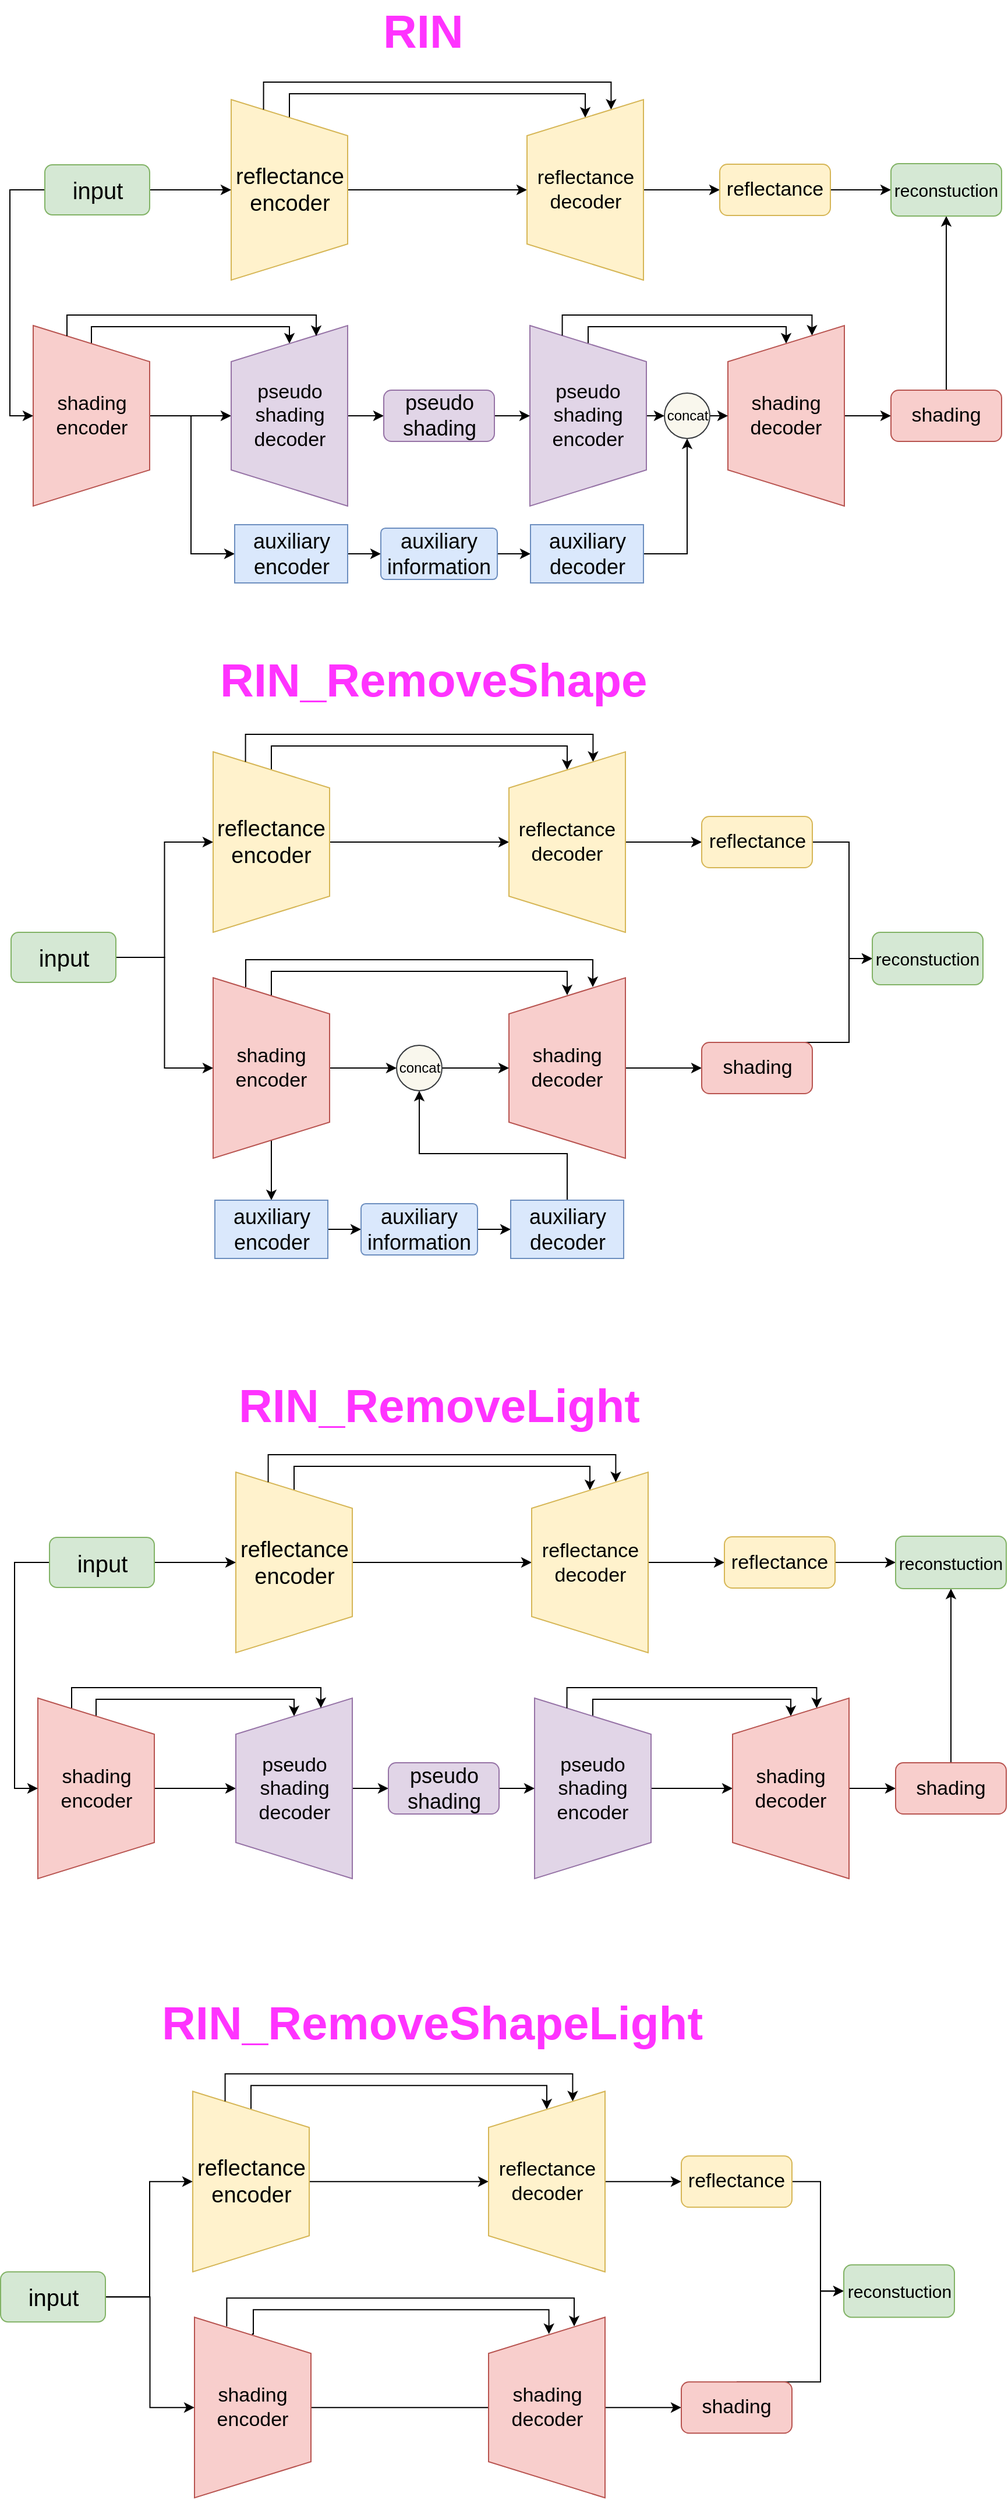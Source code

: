 <mxfile version="12.1.3" type="github" pages="1">
  <diagram id="Y-kMSOKjW8Po2TOWRjTv" name="Page-1">
    <mxGraphModel dx="1564" dy="874" grid="1" gridSize="10" guides="1" tooltips="1" connect="1" arrows="1" fold="1" page="1" pageScale="1" pageWidth="827" pageHeight="1169" math="0" shadow="0">
      <root>
        <mxCell id="0"/>
        <mxCell id="1" parent="0"/>
        <mxCell id="Raz9EJKGNdeqzdveHmFa-4" style="edgeStyle=orthogonalEdgeStyle;rounded=0;orthogonalLoop=1;jettySize=auto;html=1;exitX=0.5;exitY=0;exitDx=0;exitDy=0;entryX=0.5;entryY=0;entryDx=0;entryDy=0;" parent="1" source="Raz9EJKGNdeqzdveHmFa-2" target="Raz9EJKGNdeqzdveHmFa-3" edge="1">
          <mxGeometry relative="1" as="geometry"/>
        </mxCell>
        <mxCell id="N_RV5JD7PrWw9uy53bvZ-60" style="edgeStyle=orthogonalEdgeStyle;rounded=0;orthogonalLoop=1;jettySize=auto;html=1;exitX=0;exitY=0.5;exitDx=0;exitDy=0;entryX=1;entryY=0.5;entryDx=0;entryDy=0;strokeColor=#000000;fontColor=#FF3399;" parent="1" source="Raz9EJKGNdeqzdveHmFa-2" target="Raz9EJKGNdeqzdveHmFa-3" edge="1">
          <mxGeometry relative="1" as="geometry">
            <Array as="points">
              <mxPoint x="252" y="100.5"/>
              <mxPoint x="506" y="100.5"/>
            </Array>
          </mxGeometry>
        </mxCell>
        <mxCell id="Raz9EJKGNdeqzdveHmFa-2" value="&lt;font style=&quot;font-size: 19px&quot;&gt;reflectance&lt;br&gt;encoder&lt;/font&gt;" style="shape=trapezoid;perimeter=trapezoidPerimeter;whiteSpace=wrap;html=1;rotation=0;direction=south;fillColor=#fff2cc;strokeColor=#d6b656;" parent="1" vertex="1">
          <mxGeometry x="201.5" y="105.5" width="100" height="155" as="geometry"/>
        </mxCell>
        <mxCell id="Raz9EJKGNdeqzdveHmFa-19" style="edgeStyle=orthogonalEdgeStyle;rounded=0;orthogonalLoop=1;jettySize=auto;html=1;exitX=0.5;exitY=1;exitDx=0;exitDy=0;entryX=0;entryY=0.5;entryDx=0;entryDy=0;" parent="1" source="Raz9EJKGNdeqzdveHmFa-3" target="Raz9EJKGNdeqzdveHmFa-17" edge="1">
          <mxGeometry relative="1" as="geometry"/>
        </mxCell>
        <mxCell id="N_RV5JD7PrWw9uy53bvZ-64" style="edgeStyle=orthogonalEdgeStyle;rounded=0;orthogonalLoop=1;jettySize=auto;html=1;exitX=0;exitY=0.75;exitDx=0;exitDy=0;entryX=1;entryY=0.75;entryDx=0;entryDy=0;strokeColor=#000000;fontColor=#FF3399;" parent="1" source="Raz9EJKGNdeqzdveHmFa-2" target="Raz9EJKGNdeqzdveHmFa-3" edge="1">
          <mxGeometry relative="1" as="geometry">
            <Array as="points">
              <mxPoint x="230" y="90.5"/>
              <mxPoint x="528" y="90.5"/>
            </Array>
          </mxGeometry>
        </mxCell>
        <mxCell id="Raz9EJKGNdeqzdveHmFa-3" value="&lt;font style=&quot;font-size: 17px&quot;&gt;reflectance&lt;br&gt;decoder&lt;/font&gt;" style="shape=trapezoid;perimeter=trapezoidPerimeter;whiteSpace=wrap;html=1;rotation=0;direction=north;fillColor=#fff2cc;strokeColor=#d6b656;" parent="1" vertex="1">
          <mxGeometry x="455.5" y="105.5" width="100" height="155" as="geometry"/>
        </mxCell>
        <mxCell id="Raz9EJKGNdeqzdveHmFa-7" style="edgeStyle=orthogonalEdgeStyle;rounded=0;orthogonalLoop=1;jettySize=auto;html=1;exitX=0.5;exitY=0;exitDx=0;exitDy=0;entryX=0.5;entryY=0;entryDx=0;entryDy=0;horizontal=1;" parent="1" source="Raz9EJKGNdeqzdveHmFa-5" target="Raz9EJKGNdeqzdveHmFa-6" edge="1">
          <mxGeometry relative="1" as="geometry"/>
        </mxCell>
        <mxCell id="N_RV5JD7PrWw9uy53bvZ-7" style="edgeStyle=orthogonalEdgeStyle;rounded=0;orthogonalLoop=1;jettySize=auto;html=1;entryX=0;entryY=0.5;entryDx=0;entryDy=0;strokeColor=#000000;fontColor=#FF3399;verticalAlign=middle;" parent="1" target="N_RV5JD7PrWw9uy53bvZ-4" edge="1">
          <mxGeometry relative="1" as="geometry">
            <mxPoint x="167" y="377.5" as="sourcePoint"/>
            <Array as="points">
              <mxPoint x="167" y="495.5"/>
            </Array>
          </mxGeometry>
        </mxCell>
        <mxCell id="N_RV5JD7PrWw9uy53bvZ-58" style="edgeStyle=orthogonalEdgeStyle;rounded=0;orthogonalLoop=1;jettySize=auto;html=1;exitX=0;exitY=0.5;exitDx=0;exitDy=0;entryX=1;entryY=0.5;entryDx=0;entryDy=0;strokeColor=#000000;fontColor=#FF3399;" parent="1" source="Raz9EJKGNdeqzdveHmFa-5" target="Raz9EJKGNdeqzdveHmFa-6" edge="1">
          <mxGeometry relative="1" as="geometry">
            <Array as="points">
              <mxPoint x="82" y="300.5"/>
              <mxPoint x="252" y="300.5"/>
            </Array>
          </mxGeometry>
        </mxCell>
        <mxCell id="Raz9EJKGNdeqzdveHmFa-5" value="&lt;font style=&quot;font-size: 17px&quot;&gt;shading&lt;br&gt;encoder&lt;/font&gt;" style="shape=trapezoid;perimeter=trapezoidPerimeter;whiteSpace=wrap;html=1;rotation=0;direction=south;fillColor=#f8cecc;strokeColor=#b85450;" parent="1" vertex="1">
          <mxGeometry x="31.5" y="299.5" width="100" height="155" as="geometry"/>
        </mxCell>
        <mxCell id="Raz9EJKGNdeqzdveHmFa-21" style="edgeStyle=orthogonalEdgeStyle;rounded=0;orthogonalLoop=1;jettySize=auto;html=1;exitX=0.5;exitY=1;exitDx=0;exitDy=0;entryX=0;entryY=0.5;entryDx=0;entryDy=0;" parent="1" source="Raz9EJKGNdeqzdveHmFa-6" target="Raz9EJKGNdeqzdveHmFa-20" edge="1">
          <mxGeometry relative="1" as="geometry"/>
        </mxCell>
        <mxCell id="Raz9EJKGNdeqzdveHmFa-6" value="&lt;font style=&quot;font-size: 17px&quot;&gt;pseudo&lt;br&gt;shading&lt;br&gt;decoder&lt;/font&gt;" style="shape=trapezoid;perimeter=trapezoidPerimeter;whiteSpace=wrap;html=1;rotation=0;direction=north;fillColor=#e1d5e7;strokeColor=#9673a6;" parent="1" vertex="1">
          <mxGeometry x="201.5" y="299.5" width="100" height="155" as="geometry"/>
        </mxCell>
        <mxCell id="N_RV5JD7PrWw9uy53bvZ-22" style="edgeStyle=orthogonalEdgeStyle;rounded=0;orthogonalLoop=1;jettySize=auto;html=1;exitX=0.5;exitY=0;exitDx=0;exitDy=0;entryX=0;entryY=0.5;entryDx=0;entryDy=0;strokeColor=#000000;fontColor=#FF3399;" parent="1" source="Raz9EJKGNdeqzdveHmFa-8" target="N_RV5JD7PrWw9uy53bvZ-15" edge="1">
          <mxGeometry relative="1" as="geometry"/>
        </mxCell>
        <mxCell id="N_RV5JD7PrWw9uy53bvZ-57" style="edgeStyle=orthogonalEdgeStyle;rounded=0;orthogonalLoop=1;jettySize=auto;html=1;exitX=0;exitY=0.5;exitDx=0;exitDy=0;entryX=1;entryY=0.5;entryDx=0;entryDy=0;strokeColor=#000000;fontColor=#FF3399;" parent="1" source="Raz9EJKGNdeqzdveHmFa-8" target="Raz9EJKGNdeqzdveHmFa-10" edge="1">
          <mxGeometry relative="1" as="geometry">
            <Array as="points">
              <mxPoint x="508" y="300.5"/>
              <mxPoint x="678" y="300.5"/>
            </Array>
          </mxGeometry>
        </mxCell>
        <mxCell id="Raz9EJKGNdeqzdveHmFa-8" value="&lt;font style=&quot;font-size: 17px&quot;&gt;pseudo&lt;br&gt;shading&lt;br&gt;encoder&lt;/font&gt;" style="shape=trapezoid;perimeter=trapezoidPerimeter;whiteSpace=wrap;html=1;rotation=0;direction=south;fillColor=#e1d5e7;strokeColor=#9673a6;" parent="1" vertex="1">
          <mxGeometry x="458" y="299.5" width="100" height="155" as="geometry"/>
        </mxCell>
        <mxCell id="Raz9EJKGNdeqzdveHmFa-24" style="edgeStyle=orthogonalEdgeStyle;rounded=0;orthogonalLoop=1;jettySize=auto;html=1;exitX=0.5;exitY=1;exitDx=0;exitDy=0;entryX=0;entryY=0.5;entryDx=0;entryDy=0;" parent="1" source="Raz9EJKGNdeqzdveHmFa-10" target="Raz9EJKGNdeqzdveHmFa-23" edge="1">
          <mxGeometry relative="1" as="geometry"/>
        </mxCell>
        <mxCell id="N_RV5JD7PrWw9uy53bvZ-56" style="edgeStyle=orthogonalEdgeStyle;rounded=0;orthogonalLoop=1;jettySize=auto;html=1;exitX=0;exitY=0.75;exitDx=0;exitDy=0;entryX=1;entryY=0.75;entryDx=0;entryDy=0;strokeColor=#000000;fontColor=#FF3399;" parent="1" source="Raz9EJKGNdeqzdveHmFa-8" target="Raz9EJKGNdeqzdveHmFa-10" edge="1">
          <mxGeometry relative="1" as="geometry">
            <Array as="points">
              <mxPoint x="486" y="290.5"/>
              <mxPoint x="700" y="290.5"/>
            </Array>
          </mxGeometry>
        </mxCell>
        <mxCell id="Raz9EJKGNdeqzdveHmFa-10" value="&lt;font style=&quot;font-size: 17px&quot;&gt;shading&lt;br&gt;decoder&lt;/font&gt;" style="shape=trapezoid;perimeter=trapezoidPerimeter;whiteSpace=wrap;html=1;rotation=0;direction=north;fillColor=#f8cecc;strokeColor=#b85450;" parent="1" vertex="1">
          <mxGeometry x="628" y="299.5" width="100" height="155" as="geometry"/>
        </mxCell>
        <mxCell id="Raz9EJKGNdeqzdveHmFa-15" style="edgeStyle=orthogonalEdgeStyle;rounded=0;orthogonalLoop=1;jettySize=auto;html=1;exitX=0;exitY=0.5;exitDx=0;exitDy=0;entryX=0.5;entryY=1;entryDx=0;entryDy=0;" parent="1" source="Raz9EJKGNdeqzdveHmFa-12" target="Raz9EJKGNdeqzdveHmFa-5" edge="1">
          <mxGeometry relative="1" as="geometry"/>
        </mxCell>
        <mxCell id="Raz9EJKGNdeqzdveHmFa-16" style="edgeStyle=orthogonalEdgeStyle;rounded=0;orthogonalLoop=1;jettySize=auto;html=1;exitX=1;exitY=0.5;exitDx=0;exitDy=0;entryX=0.5;entryY=1;entryDx=0;entryDy=0;" parent="1" source="Raz9EJKGNdeqzdveHmFa-12" target="Raz9EJKGNdeqzdveHmFa-2" edge="1">
          <mxGeometry relative="1" as="geometry"/>
        </mxCell>
        <mxCell id="Raz9EJKGNdeqzdveHmFa-12" value="&lt;font style=&quot;font-size: 20px&quot;&gt;input&lt;/font&gt;" style="rounded=1;whiteSpace=wrap;html=1;fillColor=#d5e8d4;strokeColor=#82b366;" parent="1" vertex="1">
          <mxGeometry x="41.5" y="161.5" width="90" height="43" as="geometry"/>
        </mxCell>
        <mxCell id="N_RV5JD7PrWw9uy53bvZ-48" style="edgeStyle=orthogonalEdgeStyle;rounded=0;orthogonalLoop=1;jettySize=auto;html=1;exitX=1;exitY=0.5;exitDx=0;exitDy=0;strokeColor=#000000;fontColor=#FF3399;entryX=0;entryY=0.5;entryDx=0;entryDy=0;" parent="1" source="Raz9EJKGNdeqzdveHmFa-17" target="N_RV5JD7PrWw9uy53bvZ-43" edge="1">
          <mxGeometry relative="1" as="geometry">
            <mxPoint x="708" y="183.024" as="targetPoint"/>
          </mxGeometry>
        </mxCell>
        <mxCell id="Raz9EJKGNdeqzdveHmFa-17" value="&lt;font style=&quot;font-size: 17px&quot;&gt;reflectance&lt;/font&gt;" style="rounded=1;whiteSpace=wrap;html=1;fillColor=#fff2cc;strokeColor=#d6b656;" parent="1" vertex="1">
          <mxGeometry x="621" y="161" width="95" height="44" as="geometry"/>
        </mxCell>
        <mxCell id="N_RV5JD7PrWw9uy53bvZ-51" style="edgeStyle=orthogonalEdgeStyle;rounded=0;orthogonalLoop=1;jettySize=auto;html=1;exitX=1;exitY=0.5;exitDx=0;exitDy=0;entryX=0.5;entryY=1;entryDx=0;entryDy=0;strokeColor=#000000;fontColor=#FF3399;" parent="1" source="Raz9EJKGNdeqzdveHmFa-20" target="Raz9EJKGNdeqzdveHmFa-8" edge="1">
          <mxGeometry relative="1" as="geometry"/>
        </mxCell>
        <mxCell id="Raz9EJKGNdeqzdveHmFa-20" value="&lt;font style=&quot;font-size: 18px&quot;&gt;pseudo&lt;br&gt;shading&lt;/font&gt;" style="rounded=1;whiteSpace=wrap;html=1;fillColor=#e1d5e7;strokeColor=#9673a6;" parent="1" vertex="1">
          <mxGeometry x="332.5" y="355" width="95" height="44" as="geometry"/>
        </mxCell>
        <mxCell id="N_RV5JD7PrWw9uy53bvZ-45" style="edgeStyle=orthogonalEdgeStyle;rounded=0;orthogonalLoop=1;jettySize=auto;html=1;exitX=0.5;exitY=0;exitDx=0;exitDy=0;entryX=0.5;entryY=1;entryDx=0;entryDy=0;strokeColor=#000000;fontColor=#FF3399;" parent="1" source="Raz9EJKGNdeqzdveHmFa-23" target="N_RV5JD7PrWw9uy53bvZ-43" edge="1">
          <mxGeometry relative="1" as="geometry"/>
        </mxCell>
        <mxCell id="Raz9EJKGNdeqzdveHmFa-23" value="&lt;font style=&quot;font-size: 17px&quot;&gt;shading&lt;/font&gt;" style="rounded=1;whiteSpace=wrap;html=1;fillColor=#f8cecc;strokeColor=#b85450;" parent="1" vertex="1">
          <mxGeometry x="768" y="355" width="95" height="44" as="geometry"/>
        </mxCell>
        <mxCell id="N_RV5JD7PrWw9uy53bvZ-11" style="edgeStyle=orthogonalEdgeStyle;rounded=0;orthogonalLoop=1;jettySize=auto;html=1;exitX=1;exitY=0.5;exitDx=0;exitDy=0;entryX=0;entryY=0.5;entryDx=0;entryDy=0;strokeColor=#000000;fontColor=#FF3399;" parent="1" source="N_RV5JD7PrWw9uy53bvZ-4" target="N_RV5JD7PrWw9uy53bvZ-10" edge="1">
          <mxGeometry relative="1" as="geometry"/>
        </mxCell>
        <mxCell id="N_RV5JD7PrWw9uy53bvZ-4" value="&lt;font style=&quot;font-size: 18px&quot;&gt;auxiliary&lt;br&gt;encoder&lt;/font&gt;" style="rounded=0;whiteSpace=wrap;html=1;fillColor=#dae8fc;strokeColor=#6c8ebf;" parent="1" vertex="1">
          <mxGeometry x="204.5" y="470.5" width="97" height="50" as="geometry"/>
        </mxCell>
        <mxCell id="N_RV5JD7PrWw9uy53bvZ-13" style="edgeStyle=orthogonalEdgeStyle;rounded=0;orthogonalLoop=1;jettySize=auto;html=1;exitX=1;exitY=0.5;exitDx=0;exitDy=0;entryX=0;entryY=0.5;entryDx=0;entryDy=0;strokeColor=#000000;fontColor=#FF3399;" parent="1" source="N_RV5JD7PrWw9uy53bvZ-10" target="N_RV5JD7PrWw9uy53bvZ-12" edge="1">
          <mxGeometry relative="1" as="geometry"/>
        </mxCell>
        <mxCell id="N_RV5JD7PrWw9uy53bvZ-10" value="&lt;span style=&quot;font-size: 18px&quot;&gt;auxiliary&lt;br&gt;information&lt;br&gt;&lt;/span&gt;" style="rounded=1;whiteSpace=wrap;html=1;fillColor=#dae8fc;strokeColor=#6c8ebf;arcSize=9;" parent="1" vertex="1">
          <mxGeometry x="330" y="473.5" width="100" height="44" as="geometry"/>
        </mxCell>
        <mxCell id="N_RV5JD7PrWw9uy53bvZ-20" style="edgeStyle=orthogonalEdgeStyle;rounded=0;orthogonalLoop=1;jettySize=auto;html=1;exitX=1;exitY=0.5;exitDx=0;exitDy=0;entryX=0.5;entryY=1;entryDx=0;entryDy=0;strokeColor=#000000;fontColor=#FF3399;" parent="1" source="N_RV5JD7PrWw9uy53bvZ-12" target="N_RV5JD7PrWw9uy53bvZ-15" edge="1">
          <mxGeometry relative="1" as="geometry"/>
        </mxCell>
        <mxCell id="N_RV5JD7PrWw9uy53bvZ-12" value="&lt;font style=&quot;font-size: 18px&quot;&gt;auxiliary&lt;br&gt;decoder&lt;/font&gt;" style="rounded=0;whiteSpace=wrap;html=1;fillColor=#dae8fc;strokeColor=#6c8ebf;" parent="1" vertex="1">
          <mxGeometry x="458.5" y="470.5" width="97" height="50" as="geometry"/>
        </mxCell>
        <mxCell id="N_RV5JD7PrWw9uy53bvZ-23" style="edgeStyle=orthogonalEdgeStyle;rounded=0;orthogonalLoop=1;jettySize=auto;html=1;exitX=1;exitY=0.5;exitDx=0;exitDy=0;entryX=0.5;entryY=0;entryDx=0;entryDy=0;strokeColor=#000000;fontColor=#FF3399;" parent="1" source="N_RV5JD7PrWw9uy53bvZ-15" target="Raz9EJKGNdeqzdveHmFa-10" edge="1">
          <mxGeometry relative="1" as="geometry"/>
        </mxCell>
        <mxCell id="N_RV5JD7PrWw9uy53bvZ-15" value="&lt;font color=&quot;#000000&quot; style=&quot;font-size: 12px&quot;&gt;concat&lt;/font&gt;" style="ellipse;whiteSpace=wrap;html=1;aspect=fixed;fillColor=#f9f7ed;strokeColor=#36393d;" parent="1" vertex="1">
          <mxGeometry x="573.5" y="357.5" width="39" height="39" as="geometry"/>
        </mxCell>
        <mxCell id="N_RV5JD7PrWw9uy53bvZ-43" value="&lt;span style=&quot;font-size: 15px&quot;&gt;reconstuction&lt;/span&gt;" style="rounded=1;whiteSpace=wrap;html=1;fillColor=#d5e8d4;strokeColor=#82b366;" parent="1" vertex="1">
          <mxGeometry x="768" y="160.5" width="95" height="45" as="geometry"/>
        </mxCell>
        <mxCell id="N_RV5JD7PrWw9uy53bvZ-62" style="edgeStyle=orthogonalEdgeStyle;rounded=0;orthogonalLoop=1;jettySize=auto;html=1;exitX=0;exitY=0.75;exitDx=0;exitDy=0;entryX=1;entryY=0.75;entryDx=0;entryDy=0;strokeColor=#000000;fontColor=#FF3399;" parent="1" edge="1">
          <mxGeometry relative="1" as="geometry">
            <mxPoint x="60.5" y="308.5" as="sourcePoint"/>
            <mxPoint x="274.5" y="308.5" as="targetPoint"/>
            <Array as="points">
              <mxPoint x="60.5" y="290.5"/>
              <mxPoint x="274.5" y="290.5"/>
            </Array>
          </mxGeometry>
        </mxCell>
        <mxCell id="PwQ5iRUulvVSv9gIs1EZ-1" style="edgeStyle=orthogonalEdgeStyle;rounded=0;orthogonalLoop=1;jettySize=auto;html=1;exitX=0.5;exitY=0;exitDx=0;exitDy=0;entryX=0.5;entryY=0;entryDx=0;entryDy=0;" edge="1" parent="1" source="PwQ5iRUulvVSv9gIs1EZ-3" target="PwQ5iRUulvVSv9gIs1EZ-6">
          <mxGeometry relative="1" as="geometry"/>
        </mxCell>
        <mxCell id="PwQ5iRUulvVSv9gIs1EZ-2" style="edgeStyle=orthogonalEdgeStyle;rounded=0;orthogonalLoop=1;jettySize=auto;html=1;exitX=0;exitY=0.5;exitDx=0;exitDy=0;entryX=1;entryY=0.5;entryDx=0;entryDy=0;strokeColor=#000000;fontColor=#FF3399;" edge="1" parent="1" source="PwQ5iRUulvVSv9gIs1EZ-3" target="PwQ5iRUulvVSv9gIs1EZ-6">
          <mxGeometry relative="1" as="geometry">
            <Array as="points">
              <mxPoint x="236.5" y="660.5"/>
              <mxPoint x="490.5" y="660.5"/>
            </Array>
          </mxGeometry>
        </mxCell>
        <mxCell id="PwQ5iRUulvVSv9gIs1EZ-3" value="&lt;font style=&quot;font-size: 19px&quot;&gt;reflectance&lt;br&gt;encoder&lt;/font&gt;" style="shape=trapezoid;perimeter=trapezoidPerimeter;whiteSpace=wrap;html=1;rotation=0;direction=south;fillColor=#fff2cc;strokeColor=#d6b656;" vertex="1" parent="1">
          <mxGeometry x="186" y="665.5" width="100" height="155" as="geometry"/>
        </mxCell>
        <mxCell id="PwQ5iRUulvVSv9gIs1EZ-4" style="edgeStyle=orthogonalEdgeStyle;rounded=0;orthogonalLoop=1;jettySize=auto;html=1;exitX=0.5;exitY=1;exitDx=0;exitDy=0;entryX=0;entryY=0.5;entryDx=0;entryDy=0;" edge="1" parent="1" source="PwQ5iRUulvVSv9gIs1EZ-6" target="PwQ5iRUulvVSv9gIs1EZ-23">
          <mxGeometry relative="1" as="geometry"/>
        </mxCell>
        <mxCell id="PwQ5iRUulvVSv9gIs1EZ-5" style="edgeStyle=orthogonalEdgeStyle;rounded=0;orthogonalLoop=1;jettySize=auto;html=1;exitX=0;exitY=0.75;exitDx=0;exitDy=0;entryX=1;entryY=0.75;entryDx=0;entryDy=0;strokeColor=#000000;fontColor=#FF3399;" edge="1" parent="1" source="PwQ5iRUulvVSv9gIs1EZ-3" target="PwQ5iRUulvVSv9gIs1EZ-6">
          <mxGeometry relative="1" as="geometry">
            <Array as="points">
              <mxPoint x="214.5" y="650.5"/>
              <mxPoint x="512.5" y="650.5"/>
            </Array>
          </mxGeometry>
        </mxCell>
        <mxCell id="PwQ5iRUulvVSv9gIs1EZ-6" value="&lt;font style=&quot;font-size: 17px&quot;&gt;reflectance&lt;br&gt;decoder&lt;/font&gt;" style="shape=trapezoid;perimeter=trapezoidPerimeter;whiteSpace=wrap;html=1;rotation=0;direction=north;fillColor=#fff2cc;strokeColor=#d6b656;" vertex="1" parent="1">
          <mxGeometry x="440" y="665.5" width="100" height="155" as="geometry"/>
        </mxCell>
        <mxCell id="PwQ5iRUulvVSv9gIs1EZ-40" style="edgeStyle=orthogonalEdgeStyle;rounded=0;orthogonalLoop=1;jettySize=auto;html=1;exitX=0.5;exitY=0;exitDx=0;exitDy=0;entryX=0;entryY=0.5;entryDx=0;entryDy=0;" edge="1" parent="1" source="PwQ5iRUulvVSv9gIs1EZ-10" target="PwQ5iRUulvVSv9gIs1EZ-35">
          <mxGeometry relative="1" as="geometry"/>
        </mxCell>
        <mxCell id="PwQ5iRUulvVSv9gIs1EZ-44" style="edgeStyle=orthogonalEdgeStyle;rounded=0;orthogonalLoop=1;jettySize=auto;html=1;exitX=1;exitY=0.5;exitDx=0;exitDy=0;entryX=0.5;entryY=0;entryDx=0;entryDy=0;" edge="1" parent="1" source="PwQ5iRUulvVSv9gIs1EZ-10" target="PwQ5iRUulvVSv9gIs1EZ-29">
          <mxGeometry relative="1" as="geometry"/>
        </mxCell>
        <mxCell id="PwQ5iRUulvVSv9gIs1EZ-10" value="&lt;font style=&quot;font-size: 17px&quot;&gt;shading&lt;br&gt;encoder&lt;/font&gt;" style="shape=trapezoid;perimeter=trapezoidPerimeter;whiteSpace=wrap;html=1;rotation=0;direction=south;fillColor=#f8cecc;strokeColor=#b85450;" vertex="1" parent="1">
          <mxGeometry x="186" y="859.5" width="100" height="155" as="geometry"/>
        </mxCell>
        <mxCell id="PwQ5iRUulvVSv9gIs1EZ-16" style="edgeStyle=orthogonalEdgeStyle;rounded=0;orthogonalLoop=1;jettySize=auto;html=1;exitX=0.5;exitY=1;exitDx=0;exitDy=0;entryX=0;entryY=0.5;entryDx=0;entryDy=0;" edge="1" parent="1" source="PwQ5iRUulvVSv9gIs1EZ-18" target="PwQ5iRUulvVSv9gIs1EZ-27">
          <mxGeometry relative="1" as="geometry"/>
        </mxCell>
        <mxCell id="PwQ5iRUulvVSv9gIs1EZ-18" value="&lt;font style=&quot;font-size: 17px&quot;&gt;shading&lt;br&gt;decoder&lt;/font&gt;" style="shape=trapezoid;perimeter=trapezoidPerimeter;whiteSpace=wrap;html=1;rotation=0;direction=north;fillColor=#f8cecc;strokeColor=#b85450;" vertex="1" parent="1">
          <mxGeometry x="440" y="859.5" width="100" height="155" as="geometry"/>
        </mxCell>
        <mxCell id="PwQ5iRUulvVSv9gIs1EZ-20" style="edgeStyle=orthogonalEdgeStyle;rounded=0;orthogonalLoop=1;jettySize=auto;html=1;exitX=1;exitY=0.5;exitDx=0;exitDy=0;entryX=0.5;entryY=1;entryDx=0;entryDy=0;" edge="1" parent="1" source="PwQ5iRUulvVSv9gIs1EZ-21" target="PwQ5iRUulvVSv9gIs1EZ-3">
          <mxGeometry relative="1" as="geometry"/>
        </mxCell>
        <mxCell id="PwQ5iRUulvVSv9gIs1EZ-39" style="edgeStyle=orthogonalEdgeStyle;rounded=0;orthogonalLoop=1;jettySize=auto;html=1;exitX=1;exitY=0.5;exitDx=0;exitDy=0;entryX=0.5;entryY=1;entryDx=0;entryDy=0;" edge="1" parent="1" source="PwQ5iRUulvVSv9gIs1EZ-21" target="PwQ5iRUulvVSv9gIs1EZ-10">
          <mxGeometry relative="1" as="geometry"/>
        </mxCell>
        <mxCell id="PwQ5iRUulvVSv9gIs1EZ-21" value="&lt;font style=&quot;font-size: 20px&quot;&gt;input&lt;/font&gt;" style="rounded=1;whiteSpace=wrap;html=1;fillColor=#d5e8d4;strokeColor=#82b366;" vertex="1" parent="1">
          <mxGeometry x="12.5" y="820.5" width="90" height="43" as="geometry"/>
        </mxCell>
        <mxCell id="PwQ5iRUulvVSv9gIs1EZ-22" style="edgeStyle=orthogonalEdgeStyle;rounded=0;orthogonalLoop=1;jettySize=auto;html=1;exitX=1;exitY=0.5;exitDx=0;exitDy=0;strokeColor=#000000;fontColor=#FF3399;entryX=0;entryY=0.5;entryDx=0;entryDy=0;" edge="1" parent="1" source="PwQ5iRUulvVSv9gIs1EZ-23" target="PwQ5iRUulvVSv9gIs1EZ-36">
          <mxGeometry relative="1" as="geometry">
            <mxPoint x="692.5" y="743.024" as="targetPoint"/>
            <Array as="points">
              <mxPoint x="732" y="743"/>
              <mxPoint x="732" y="843"/>
            </Array>
          </mxGeometry>
        </mxCell>
        <mxCell id="PwQ5iRUulvVSv9gIs1EZ-23" value="&lt;font style=&quot;font-size: 17px&quot;&gt;reflectance&lt;/font&gt;" style="rounded=1;whiteSpace=wrap;html=1;fillColor=#fff2cc;strokeColor=#d6b656;" vertex="1" parent="1">
          <mxGeometry x="605.5" y="721" width="95" height="44" as="geometry"/>
        </mxCell>
        <mxCell id="PwQ5iRUulvVSv9gIs1EZ-127" style="edgeStyle=orthogonalEdgeStyle;rounded=0;orthogonalLoop=1;jettySize=auto;html=1;exitX=0.5;exitY=0;exitDx=0;exitDy=0;entryX=0;entryY=0.5;entryDx=0;entryDy=0;" edge="1" parent="1" source="PwQ5iRUulvVSv9gIs1EZ-27" target="PwQ5iRUulvVSv9gIs1EZ-36">
          <mxGeometry relative="1" as="geometry">
            <Array as="points">
              <mxPoint x="732" y="915"/>
              <mxPoint x="732" y="843"/>
            </Array>
          </mxGeometry>
        </mxCell>
        <mxCell id="PwQ5iRUulvVSv9gIs1EZ-27" value="&lt;font style=&quot;font-size: 17px&quot;&gt;shading&lt;/font&gt;" style="rounded=1;whiteSpace=wrap;html=1;fillColor=#f8cecc;strokeColor=#b85450;" vertex="1" parent="1">
          <mxGeometry x="605.5" y="915" width="95" height="44" as="geometry"/>
        </mxCell>
        <mxCell id="PwQ5iRUulvVSv9gIs1EZ-28" style="edgeStyle=orthogonalEdgeStyle;rounded=0;orthogonalLoop=1;jettySize=auto;html=1;exitX=1;exitY=0.5;exitDx=0;exitDy=0;entryX=0;entryY=0.5;entryDx=0;entryDy=0;strokeColor=#000000;fontColor=#FF3399;" edge="1" parent="1" source="PwQ5iRUulvVSv9gIs1EZ-29" target="PwQ5iRUulvVSv9gIs1EZ-31">
          <mxGeometry relative="1" as="geometry"/>
        </mxCell>
        <mxCell id="PwQ5iRUulvVSv9gIs1EZ-29" value="&lt;font style=&quot;font-size: 18px&quot;&gt;auxiliary&lt;br&gt;encoder&lt;/font&gt;" style="rounded=0;whiteSpace=wrap;html=1;fillColor=#dae8fc;strokeColor=#6c8ebf;" vertex="1" parent="1">
          <mxGeometry x="187.5" y="1050.5" width="97" height="50" as="geometry"/>
        </mxCell>
        <mxCell id="PwQ5iRUulvVSv9gIs1EZ-30" style="edgeStyle=orthogonalEdgeStyle;rounded=0;orthogonalLoop=1;jettySize=auto;html=1;exitX=1;exitY=0.5;exitDx=0;exitDy=0;entryX=0;entryY=0.5;entryDx=0;entryDy=0;strokeColor=#000000;fontColor=#FF3399;" edge="1" parent="1" source="PwQ5iRUulvVSv9gIs1EZ-31" target="PwQ5iRUulvVSv9gIs1EZ-33">
          <mxGeometry relative="1" as="geometry"/>
        </mxCell>
        <mxCell id="PwQ5iRUulvVSv9gIs1EZ-31" value="&lt;span style=&quot;font-size: 18px&quot;&gt;auxiliary&lt;br&gt;information&lt;br&gt;&lt;/span&gt;" style="rounded=1;whiteSpace=wrap;html=1;fillColor=#dae8fc;strokeColor=#6c8ebf;arcSize=9;" vertex="1" parent="1">
          <mxGeometry x="313" y="1053.5" width="100" height="44" as="geometry"/>
        </mxCell>
        <mxCell id="PwQ5iRUulvVSv9gIs1EZ-43" style="edgeStyle=orthogonalEdgeStyle;rounded=0;orthogonalLoop=1;jettySize=auto;html=1;exitX=0.5;exitY=0;exitDx=0;exitDy=0;entryX=0.5;entryY=1;entryDx=0;entryDy=0;" edge="1" parent="1" source="PwQ5iRUulvVSv9gIs1EZ-33" target="PwQ5iRUulvVSv9gIs1EZ-35">
          <mxGeometry relative="1" as="geometry">
            <Array as="points">
              <mxPoint x="490.5" y="1010.5"/>
              <mxPoint x="363.5" y="1010.5"/>
            </Array>
          </mxGeometry>
        </mxCell>
        <mxCell id="PwQ5iRUulvVSv9gIs1EZ-33" value="&lt;font style=&quot;font-size: 18px&quot;&gt;auxiliary&lt;br&gt;decoder&lt;/font&gt;" style="rounded=0;whiteSpace=wrap;html=1;fillColor=#dae8fc;strokeColor=#6c8ebf;" vertex="1" parent="1">
          <mxGeometry x="441.5" y="1050.5" width="97" height="50" as="geometry"/>
        </mxCell>
        <mxCell id="PwQ5iRUulvVSv9gIs1EZ-41" style="edgeStyle=orthogonalEdgeStyle;rounded=0;orthogonalLoop=1;jettySize=auto;html=1;exitX=1;exitY=0.5;exitDx=0;exitDy=0;entryX=0.5;entryY=0;entryDx=0;entryDy=0;" edge="1" parent="1" source="PwQ5iRUulvVSv9gIs1EZ-35" target="PwQ5iRUulvVSv9gIs1EZ-18">
          <mxGeometry relative="1" as="geometry"/>
        </mxCell>
        <mxCell id="PwQ5iRUulvVSv9gIs1EZ-35" value="&lt;font color=&quot;#000000&quot; style=&quot;font-size: 12px&quot;&gt;concat&lt;/font&gt;" style="ellipse;whiteSpace=wrap;html=1;aspect=fixed;fillColor=#f9f7ed;strokeColor=#36393d;" vertex="1" parent="1">
          <mxGeometry x="343.5" y="917.5" width="39" height="39" as="geometry"/>
        </mxCell>
        <mxCell id="PwQ5iRUulvVSv9gIs1EZ-36" value="&lt;span style=&quot;font-size: 15px&quot;&gt;reconstuction&lt;/span&gt;" style="rounded=1;whiteSpace=wrap;html=1;fillColor=#d5e8d4;strokeColor=#82b366;" vertex="1" parent="1">
          <mxGeometry x="752" y="820.5" width="95" height="45" as="geometry"/>
        </mxCell>
        <mxCell id="PwQ5iRUulvVSv9gIs1EZ-45" style="edgeStyle=orthogonalEdgeStyle;rounded=0;orthogonalLoop=1;jettySize=auto;html=1;exitX=0.5;exitY=0;exitDx=0;exitDy=0;entryX=0.5;entryY=0;entryDx=0;entryDy=0;" edge="1" parent="1" source="PwQ5iRUulvVSv9gIs1EZ-47" target="PwQ5iRUulvVSv9gIs1EZ-50">
          <mxGeometry relative="1" as="geometry"/>
        </mxCell>
        <mxCell id="PwQ5iRUulvVSv9gIs1EZ-46" style="edgeStyle=orthogonalEdgeStyle;rounded=0;orthogonalLoop=1;jettySize=auto;html=1;exitX=0;exitY=0.5;exitDx=0;exitDy=0;entryX=1;entryY=0.5;entryDx=0;entryDy=0;strokeColor=#000000;fontColor=#FF3399;" edge="1" parent="1" source="PwQ5iRUulvVSv9gIs1EZ-47" target="PwQ5iRUulvVSv9gIs1EZ-50">
          <mxGeometry relative="1" as="geometry">
            <Array as="points">
              <mxPoint x="256" y="1279"/>
              <mxPoint x="510" y="1279"/>
            </Array>
          </mxGeometry>
        </mxCell>
        <mxCell id="PwQ5iRUulvVSv9gIs1EZ-47" value="&lt;font style=&quot;font-size: 19px&quot;&gt;reflectance&lt;br&gt;encoder&lt;/font&gt;" style="shape=trapezoid;perimeter=trapezoidPerimeter;whiteSpace=wrap;html=1;rotation=0;direction=south;fillColor=#fff2cc;strokeColor=#d6b656;" vertex="1" parent="1">
          <mxGeometry x="205.5" y="1284" width="100" height="155" as="geometry"/>
        </mxCell>
        <mxCell id="PwQ5iRUulvVSv9gIs1EZ-48" style="edgeStyle=orthogonalEdgeStyle;rounded=0;orthogonalLoop=1;jettySize=auto;html=1;exitX=0.5;exitY=1;exitDx=0;exitDy=0;entryX=0;entryY=0.5;entryDx=0;entryDy=0;" edge="1" parent="1" source="PwQ5iRUulvVSv9gIs1EZ-50" target="PwQ5iRUulvVSv9gIs1EZ-67">
          <mxGeometry relative="1" as="geometry"/>
        </mxCell>
        <mxCell id="PwQ5iRUulvVSv9gIs1EZ-49" style="edgeStyle=orthogonalEdgeStyle;rounded=0;orthogonalLoop=1;jettySize=auto;html=1;exitX=0;exitY=0.75;exitDx=0;exitDy=0;entryX=1;entryY=0.75;entryDx=0;entryDy=0;strokeColor=#000000;fontColor=#FF3399;" edge="1" parent="1" source="PwQ5iRUulvVSv9gIs1EZ-47" target="PwQ5iRUulvVSv9gIs1EZ-50">
          <mxGeometry relative="1" as="geometry">
            <Array as="points">
              <mxPoint x="234" y="1269"/>
              <mxPoint x="532" y="1269"/>
            </Array>
          </mxGeometry>
        </mxCell>
        <mxCell id="PwQ5iRUulvVSv9gIs1EZ-50" value="&lt;font style=&quot;font-size: 17px&quot;&gt;reflectance&lt;br&gt;decoder&lt;/font&gt;" style="shape=trapezoid;perimeter=trapezoidPerimeter;whiteSpace=wrap;html=1;rotation=0;direction=north;fillColor=#fff2cc;strokeColor=#d6b656;" vertex="1" parent="1">
          <mxGeometry x="459.5" y="1284" width="100" height="155" as="geometry"/>
        </mxCell>
        <mxCell id="PwQ5iRUulvVSv9gIs1EZ-51" style="edgeStyle=orthogonalEdgeStyle;rounded=0;orthogonalLoop=1;jettySize=auto;html=1;exitX=0.5;exitY=0;exitDx=0;exitDy=0;entryX=0.5;entryY=0;entryDx=0;entryDy=0;horizontal=1;" edge="1" parent="1" source="PwQ5iRUulvVSv9gIs1EZ-54" target="PwQ5iRUulvVSv9gIs1EZ-56">
          <mxGeometry relative="1" as="geometry"/>
        </mxCell>
        <mxCell id="PwQ5iRUulvVSv9gIs1EZ-53" style="edgeStyle=orthogonalEdgeStyle;rounded=0;orthogonalLoop=1;jettySize=auto;html=1;exitX=0;exitY=0.5;exitDx=0;exitDy=0;entryX=1;entryY=0.5;entryDx=0;entryDy=0;strokeColor=#000000;fontColor=#FF3399;" edge="1" parent="1" source="PwQ5iRUulvVSv9gIs1EZ-54" target="PwQ5iRUulvVSv9gIs1EZ-56">
          <mxGeometry relative="1" as="geometry">
            <Array as="points">
              <mxPoint x="86" y="1479"/>
              <mxPoint x="256" y="1479"/>
            </Array>
          </mxGeometry>
        </mxCell>
        <mxCell id="PwQ5iRUulvVSv9gIs1EZ-54" value="&lt;font style=&quot;font-size: 17px&quot;&gt;shading&lt;br&gt;encoder&lt;/font&gt;" style="shape=trapezoid;perimeter=trapezoidPerimeter;whiteSpace=wrap;html=1;rotation=0;direction=south;fillColor=#f8cecc;strokeColor=#b85450;" vertex="1" parent="1">
          <mxGeometry x="35.5" y="1478" width="100" height="155" as="geometry"/>
        </mxCell>
        <mxCell id="PwQ5iRUulvVSv9gIs1EZ-55" style="edgeStyle=orthogonalEdgeStyle;rounded=0;orthogonalLoop=1;jettySize=auto;html=1;exitX=0.5;exitY=1;exitDx=0;exitDy=0;entryX=0;entryY=0.5;entryDx=0;entryDy=0;" edge="1" parent="1" source="PwQ5iRUulvVSv9gIs1EZ-56" target="PwQ5iRUulvVSv9gIs1EZ-69">
          <mxGeometry relative="1" as="geometry"/>
        </mxCell>
        <mxCell id="PwQ5iRUulvVSv9gIs1EZ-56" value="&lt;font style=&quot;font-size: 17px&quot;&gt;pseudo&lt;br&gt;shading&lt;br&gt;decoder&lt;/font&gt;" style="shape=trapezoid;perimeter=trapezoidPerimeter;whiteSpace=wrap;html=1;rotation=0;direction=north;fillColor=#e1d5e7;strokeColor=#9673a6;" vertex="1" parent="1">
          <mxGeometry x="205.5" y="1478" width="100" height="155" as="geometry"/>
        </mxCell>
        <mxCell id="PwQ5iRUulvVSv9gIs1EZ-58" style="edgeStyle=orthogonalEdgeStyle;rounded=0;orthogonalLoop=1;jettySize=auto;html=1;exitX=0;exitY=0.5;exitDx=0;exitDy=0;entryX=1;entryY=0.5;entryDx=0;entryDy=0;strokeColor=#000000;fontColor=#FF3399;" edge="1" parent="1" source="PwQ5iRUulvVSv9gIs1EZ-59" target="PwQ5iRUulvVSv9gIs1EZ-62">
          <mxGeometry relative="1" as="geometry">
            <Array as="points">
              <mxPoint x="512" y="1479"/>
              <mxPoint x="682" y="1479"/>
            </Array>
          </mxGeometry>
        </mxCell>
        <mxCell id="PwQ5iRUulvVSv9gIs1EZ-82" style="edgeStyle=orthogonalEdgeStyle;rounded=0;orthogonalLoop=1;jettySize=auto;html=1;exitX=0.5;exitY=0;exitDx=0;exitDy=0;entryX=0.5;entryY=0;entryDx=0;entryDy=0;" edge="1" parent="1" source="PwQ5iRUulvVSv9gIs1EZ-59" target="PwQ5iRUulvVSv9gIs1EZ-62">
          <mxGeometry relative="1" as="geometry"/>
        </mxCell>
        <mxCell id="PwQ5iRUulvVSv9gIs1EZ-59" value="&lt;font style=&quot;font-size: 17px&quot;&gt;pseudo&lt;br&gt;shading&lt;br&gt;encoder&lt;/font&gt;" style="shape=trapezoid;perimeter=trapezoidPerimeter;whiteSpace=wrap;html=1;rotation=0;direction=south;fillColor=#e1d5e7;strokeColor=#9673a6;" vertex="1" parent="1">
          <mxGeometry x="462" y="1478" width="100" height="155" as="geometry"/>
        </mxCell>
        <mxCell id="PwQ5iRUulvVSv9gIs1EZ-60" style="edgeStyle=orthogonalEdgeStyle;rounded=0;orthogonalLoop=1;jettySize=auto;html=1;exitX=0.5;exitY=1;exitDx=0;exitDy=0;entryX=0;entryY=0.5;entryDx=0;entryDy=0;" edge="1" parent="1" source="PwQ5iRUulvVSv9gIs1EZ-62" target="PwQ5iRUulvVSv9gIs1EZ-71">
          <mxGeometry relative="1" as="geometry"/>
        </mxCell>
        <mxCell id="PwQ5iRUulvVSv9gIs1EZ-61" style="edgeStyle=orthogonalEdgeStyle;rounded=0;orthogonalLoop=1;jettySize=auto;html=1;exitX=0;exitY=0.75;exitDx=0;exitDy=0;entryX=1;entryY=0.75;entryDx=0;entryDy=0;strokeColor=#000000;fontColor=#FF3399;" edge="1" parent="1" source="PwQ5iRUulvVSv9gIs1EZ-59" target="PwQ5iRUulvVSv9gIs1EZ-62">
          <mxGeometry relative="1" as="geometry">
            <Array as="points">
              <mxPoint x="490" y="1469"/>
              <mxPoint x="704" y="1469"/>
            </Array>
          </mxGeometry>
        </mxCell>
        <mxCell id="PwQ5iRUulvVSv9gIs1EZ-62" value="&lt;font style=&quot;font-size: 17px&quot;&gt;shading&lt;br&gt;decoder&lt;/font&gt;" style="shape=trapezoid;perimeter=trapezoidPerimeter;whiteSpace=wrap;html=1;rotation=0;direction=north;fillColor=#f8cecc;strokeColor=#b85450;" vertex="1" parent="1">
          <mxGeometry x="632" y="1478" width="100" height="155" as="geometry"/>
        </mxCell>
        <mxCell id="PwQ5iRUulvVSv9gIs1EZ-63" style="edgeStyle=orthogonalEdgeStyle;rounded=0;orthogonalLoop=1;jettySize=auto;html=1;exitX=0;exitY=0.5;exitDx=0;exitDy=0;entryX=0.5;entryY=1;entryDx=0;entryDy=0;" edge="1" parent="1" source="PwQ5iRUulvVSv9gIs1EZ-65" target="PwQ5iRUulvVSv9gIs1EZ-54">
          <mxGeometry relative="1" as="geometry"/>
        </mxCell>
        <mxCell id="PwQ5iRUulvVSv9gIs1EZ-64" style="edgeStyle=orthogonalEdgeStyle;rounded=0;orthogonalLoop=1;jettySize=auto;html=1;exitX=1;exitY=0.5;exitDx=0;exitDy=0;entryX=0.5;entryY=1;entryDx=0;entryDy=0;" edge="1" parent="1" source="PwQ5iRUulvVSv9gIs1EZ-65" target="PwQ5iRUulvVSv9gIs1EZ-47">
          <mxGeometry relative="1" as="geometry"/>
        </mxCell>
        <mxCell id="PwQ5iRUulvVSv9gIs1EZ-65" value="&lt;font style=&quot;font-size: 20px&quot;&gt;input&lt;/font&gt;" style="rounded=1;whiteSpace=wrap;html=1;fillColor=#d5e8d4;strokeColor=#82b366;" vertex="1" parent="1">
          <mxGeometry x="45.5" y="1340" width="90" height="43" as="geometry"/>
        </mxCell>
        <mxCell id="PwQ5iRUulvVSv9gIs1EZ-66" style="edgeStyle=orthogonalEdgeStyle;rounded=0;orthogonalLoop=1;jettySize=auto;html=1;exitX=1;exitY=0.5;exitDx=0;exitDy=0;strokeColor=#000000;fontColor=#FF3399;entryX=0;entryY=0.5;entryDx=0;entryDy=0;" edge="1" parent="1" source="PwQ5iRUulvVSv9gIs1EZ-67" target="PwQ5iRUulvVSv9gIs1EZ-80">
          <mxGeometry relative="1" as="geometry">
            <mxPoint x="712" y="1361.524" as="targetPoint"/>
          </mxGeometry>
        </mxCell>
        <mxCell id="PwQ5iRUulvVSv9gIs1EZ-67" value="&lt;font style=&quot;font-size: 17px&quot;&gt;reflectance&lt;/font&gt;" style="rounded=1;whiteSpace=wrap;html=1;fillColor=#fff2cc;strokeColor=#d6b656;" vertex="1" parent="1">
          <mxGeometry x="625" y="1339.5" width="95" height="44" as="geometry"/>
        </mxCell>
        <mxCell id="PwQ5iRUulvVSv9gIs1EZ-68" style="edgeStyle=orthogonalEdgeStyle;rounded=0;orthogonalLoop=1;jettySize=auto;html=1;exitX=1;exitY=0.5;exitDx=0;exitDy=0;entryX=0.5;entryY=1;entryDx=0;entryDy=0;strokeColor=#000000;fontColor=#FF3399;" edge="1" parent="1" source="PwQ5iRUulvVSv9gIs1EZ-69" target="PwQ5iRUulvVSv9gIs1EZ-59">
          <mxGeometry relative="1" as="geometry"/>
        </mxCell>
        <mxCell id="PwQ5iRUulvVSv9gIs1EZ-69" value="&lt;font style=&quot;font-size: 18px&quot;&gt;pseudo&lt;br&gt;shading&lt;/font&gt;" style="rounded=1;whiteSpace=wrap;html=1;fillColor=#e1d5e7;strokeColor=#9673a6;" vertex="1" parent="1">
          <mxGeometry x="336.5" y="1533.5" width="95" height="44" as="geometry"/>
        </mxCell>
        <mxCell id="PwQ5iRUulvVSv9gIs1EZ-70" style="edgeStyle=orthogonalEdgeStyle;rounded=0;orthogonalLoop=1;jettySize=auto;html=1;exitX=0.5;exitY=0;exitDx=0;exitDy=0;entryX=0.5;entryY=1;entryDx=0;entryDy=0;strokeColor=#000000;fontColor=#FF3399;" edge="1" parent="1" source="PwQ5iRUulvVSv9gIs1EZ-71" target="PwQ5iRUulvVSv9gIs1EZ-80">
          <mxGeometry relative="1" as="geometry"/>
        </mxCell>
        <mxCell id="PwQ5iRUulvVSv9gIs1EZ-71" value="&lt;font style=&quot;font-size: 17px&quot;&gt;shading&lt;/font&gt;" style="rounded=1;whiteSpace=wrap;html=1;fillColor=#f8cecc;strokeColor=#b85450;" vertex="1" parent="1">
          <mxGeometry x="772" y="1533.5" width="95" height="44" as="geometry"/>
        </mxCell>
        <mxCell id="PwQ5iRUulvVSv9gIs1EZ-80" value="&lt;span style=&quot;font-size: 15px&quot;&gt;reconstuction&lt;/span&gt;" style="rounded=1;whiteSpace=wrap;html=1;fillColor=#d5e8d4;strokeColor=#82b366;" vertex="1" parent="1">
          <mxGeometry x="772" y="1339" width="95" height="45" as="geometry"/>
        </mxCell>
        <mxCell id="PwQ5iRUulvVSv9gIs1EZ-81" style="edgeStyle=orthogonalEdgeStyle;rounded=0;orthogonalLoop=1;jettySize=auto;html=1;exitX=0;exitY=0.75;exitDx=0;exitDy=0;entryX=1;entryY=0.75;entryDx=0;entryDy=0;strokeColor=#000000;fontColor=#FF3399;" edge="1" parent="1">
          <mxGeometry relative="1" as="geometry">
            <mxPoint x="64.5" y="1486.5" as="sourcePoint"/>
            <mxPoint x="278.5" y="1486.5" as="targetPoint"/>
            <Array as="points">
              <mxPoint x="64.5" y="1469"/>
              <mxPoint x="278.5" y="1469"/>
            </Array>
          </mxGeometry>
        </mxCell>
        <mxCell id="PwQ5iRUulvVSv9gIs1EZ-83" style="edgeStyle=orthogonalEdgeStyle;rounded=0;orthogonalLoop=1;jettySize=auto;html=1;exitX=0.5;exitY=0;exitDx=0;exitDy=0;entryX=0.5;entryY=0;entryDx=0;entryDy=0;" edge="1" parent="1" source="PwQ5iRUulvVSv9gIs1EZ-85" target="PwQ5iRUulvVSv9gIs1EZ-88">
          <mxGeometry relative="1" as="geometry"/>
        </mxCell>
        <mxCell id="PwQ5iRUulvVSv9gIs1EZ-84" style="edgeStyle=orthogonalEdgeStyle;rounded=0;orthogonalLoop=1;jettySize=auto;html=1;exitX=0;exitY=0.5;exitDx=0;exitDy=0;entryX=1;entryY=0.5;entryDx=0;entryDy=0;strokeColor=#000000;fontColor=#FF3399;" edge="1" parent="1" source="PwQ5iRUulvVSv9gIs1EZ-85" target="PwQ5iRUulvVSv9gIs1EZ-88">
          <mxGeometry relative="1" as="geometry">
            <Array as="points">
              <mxPoint x="219" y="1810.611"/>
              <mxPoint x="473" y="1810.611"/>
            </Array>
          </mxGeometry>
        </mxCell>
        <mxCell id="PwQ5iRUulvVSv9gIs1EZ-85" value="&lt;font style=&quot;font-size: 19px&quot;&gt;reflectance&lt;br&gt;encoder&lt;/font&gt;" style="shape=trapezoid;perimeter=trapezoidPerimeter;whiteSpace=wrap;html=1;rotation=0;direction=south;fillColor=#fff2cc;strokeColor=#d6b656;" vertex="1" parent="1">
          <mxGeometry x="168.5" y="1815.611" width="100" height="155" as="geometry"/>
        </mxCell>
        <mxCell id="PwQ5iRUulvVSv9gIs1EZ-86" style="edgeStyle=orthogonalEdgeStyle;rounded=0;orthogonalLoop=1;jettySize=auto;html=1;exitX=0.5;exitY=1;exitDx=0;exitDy=0;entryX=0;entryY=0.5;entryDx=0;entryDy=0;" edge="1" parent="1" source="PwQ5iRUulvVSv9gIs1EZ-88" target="PwQ5iRUulvVSv9gIs1EZ-105">
          <mxGeometry relative="1" as="geometry"/>
        </mxCell>
        <mxCell id="PwQ5iRUulvVSv9gIs1EZ-87" style="edgeStyle=orthogonalEdgeStyle;rounded=0;orthogonalLoop=1;jettySize=auto;html=1;exitX=0;exitY=0.75;exitDx=0;exitDy=0;entryX=1;entryY=0.75;entryDx=0;entryDy=0;strokeColor=#000000;fontColor=#FF3399;" edge="1" parent="1" source="PwQ5iRUulvVSv9gIs1EZ-85" target="PwQ5iRUulvVSv9gIs1EZ-88">
          <mxGeometry relative="1" as="geometry">
            <Array as="points">
              <mxPoint x="197" y="1800.611"/>
              <mxPoint x="495" y="1800.611"/>
            </Array>
          </mxGeometry>
        </mxCell>
        <mxCell id="PwQ5iRUulvVSv9gIs1EZ-88" value="&lt;font style=&quot;font-size: 17px&quot;&gt;reflectance&lt;br&gt;decoder&lt;/font&gt;" style="shape=trapezoid;perimeter=trapezoidPerimeter;whiteSpace=wrap;html=1;rotation=0;direction=north;fillColor=#fff2cc;strokeColor=#d6b656;" vertex="1" parent="1">
          <mxGeometry x="422.5" y="1815.611" width="100" height="155" as="geometry"/>
        </mxCell>
        <mxCell id="PwQ5iRUulvVSv9gIs1EZ-123" style="edgeStyle=orthogonalEdgeStyle;rounded=0;orthogonalLoop=1;jettySize=auto;html=1;exitX=0.5;exitY=0;exitDx=0;exitDy=0;entryX=0.5;entryY=0;entryDx=0;entryDy=0;" edge="1" parent="1" source="PwQ5iRUulvVSv9gIs1EZ-92" target="PwQ5iRUulvVSv9gIs1EZ-100">
          <mxGeometry relative="1" as="geometry"/>
        </mxCell>
        <mxCell id="PwQ5iRUulvVSv9gIs1EZ-92" value="&lt;font style=&quot;font-size: 17px&quot;&gt;shading&lt;br&gt;encoder&lt;/font&gt;" style="shape=trapezoid;perimeter=trapezoidPerimeter;whiteSpace=wrap;html=1;rotation=0;direction=south;fillColor=#f8cecc;strokeColor=#b85450;" vertex="1" parent="1">
          <mxGeometry x="170" y="2009.611" width="100" height="155" as="geometry"/>
        </mxCell>
        <mxCell id="PwQ5iRUulvVSv9gIs1EZ-98" style="edgeStyle=orthogonalEdgeStyle;rounded=0;orthogonalLoop=1;jettySize=auto;html=1;exitX=0.5;exitY=1;exitDx=0;exitDy=0;entryX=0;entryY=0.5;entryDx=0;entryDy=0;" edge="1" parent="1" source="PwQ5iRUulvVSv9gIs1EZ-100" target="PwQ5iRUulvVSv9gIs1EZ-109">
          <mxGeometry relative="1" as="geometry"/>
        </mxCell>
        <mxCell id="PwQ5iRUulvVSv9gIs1EZ-100" value="&lt;font style=&quot;font-size: 17px&quot;&gt;shading&lt;br&gt;decoder&lt;/font&gt;" style="shape=trapezoid;perimeter=trapezoidPerimeter;whiteSpace=wrap;html=1;rotation=0;direction=north;fillColor=#f8cecc;strokeColor=#b85450;" vertex="1" parent="1">
          <mxGeometry x="422.5" y="2009.611" width="100" height="155" as="geometry"/>
        </mxCell>
        <mxCell id="PwQ5iRUulvVSv9gIs1EZ-102" style="edgeStyle=orthogonalEdgeStyle;rounded=0;orthogonalLoop=1;jettySize=auto;html=1;exitX=1;exitY=0.5;exitDx=0;exitDy=0;entryX=0.5;entryY=1;entryDx=0;entryDy=0;" edge="1" parent="1" source="PwQ5iRUulvVSv9gIs1EZ-103" target="PwQ5iRUulvVSv9gIs1EZ-85">
          <mxGeometry relative="1" as="geometry">
            <Array as="points">
              <mxPoint x="131.5" y="1992.5"/>
              <mxPoint x="131.5" y="1893.5"/>
            </Array>
          </mxGeometry>
        </mxCell>
        <mxCell id="PwQ5iRUulvVSv9gIs1EZ-122" style="edgeStyle=orthogonalEdgeStyle;rounded=0;orthogonalLoop=1;jettySize=auto;html=1;exitX=1;exitY=0.5;exitDx=0;exitDy=0;" edge="1" parent="1" source="PwQ5iRUulvVSv9gIs1EZ-103" target="PwQ5iRUulvVSv9gIs1EZ-92">
          <mxGeometry relative="1" as="geometry"/>
        </mxCell>
        <mxCell id="PwQ5iRUulvVSv9gIs1EZ-103" value="&lt;font style=&quot;font-size: 20px&quot;&gt;input&lt;/font&gt;" style="rounded=1;whiteSpace=wrap;html=1;fillColor=#d5e8d4;strokeColor=#82b366;" vertex="1" parent="1">
          <mxGeometry x="3.5" y="1970.611" width="90" height="43" as="geometry"/>
        </mxCell>
        <mxCell id="PwQ5iRUulvVSv9gIs1EZ-104" style="edgeStyle=orthogonalEdgeStyle;rounded=0;orthogonalLoop=1;jettySize=auto;html=1;exitX=1;exitY=0.5;exitDx=0;exitDy=0;strokeColor=#000000;fontColor=#FF3399;entryX=0;entryY=0.5;entryDx=0;entryDy=0;" edge="1" parent="1" source="PwQ5iRUulvVSv9gIs1EZ-105" target="PwQ5iRUulvVSv9gIs1EZ-118">
          <mxGeometry relative="1" as="geometry">
            <mxPoint x="675" y="1893.135" as="targetPoint"/>
            <Array as="points">
              <mxPoint x="707.5" y="1892.5"/>
              <mxPoint x="707.5" y="1987.5"/>
            </Array>
          </mxGeometry>
        </mxCell>
        <mxCell id="PwQ5iRUulvVSv9gIs1EZ-105" value="&lt;font style=&quot;font-size: 17px&quot;&gt;reflectance&lt;/font&gt;" style="rounded=1;whiteSpace=wrap;html=1;fillColor=#fff2cc;strokeColor=#d6b656;" vertex="1" parent="1">
          <mxGeometry x="588" y="1871.111" width="95" height="44" as="geometry"/>
        </mxCell>
        <mxCell id="PwQ5iRUulvVSv9gIs1EZ-124" style="edgeStyle=orthogonalEdgeStyle;rounded=0;orthogonalLoop=1;jettySize=auto;html=1;exitX=0.5;exitY=0;exitDx=0;exitDy=0;entryX=0;entryY=0.5;entryDx=0;entryDy=0;" edge="1" parent="1" source="PwQ5iRUulvVSv9gIs1EZ-109" target="PwQ5iRUulvVSv9gIs1EZ-118">
          <mxGeometry relative="1" as="geometry">
            <Array as="points">
              <mxPoint x="707.5" y="2065.5"/>
              <mxPoint x="707.5" y="1986.5"/>
            </Array>
          </mxGeometry>
        </mxCell>
        <mxCell id="PwQ5iRUulvVSv9gIs1EZ-109" value="&lt;font style=&quot;font-size: 17px&quot;&gt;shading&lt;/font&gt;" style="rounded=1;whiteSpace=wrap;html=1;fillColor=#f8cecc;strokeColor=#b85450;" vertex="1" parent="1">
          <mxGeometry x="588" y="2065.111" width="95" height="44" as="geometry"/>
        </mxCell>
        <mxCell id="PwQ5iRUulvVSv9gIs1EZ-118" value="&lt;span style=&quot;font-size: 15px&quot;&gt;reconstuction&lt;/span&gt;" style="rounded=1;whiteSpace=wrap;html=1;fillColor=#d5e8d4;strokeColor=#82b366;" vertex="1" parent="1">
          <mxGeometry x="727.5" y="1964.611" width="95" height="45" as="geometry"/>
        </mxCell>
        <mxCell id="PwQ5iRUulvVSv9gIs1EZ-120" style="edgeStyle=orthogonalEdgeStyle;rounded=0;orthogonalLoop=1;jettySize=auto;html=1;exitX=0;exitY=0.5;exitDx=0;exitDy=0;entryX=1;entryY=0.5;entryDx=0;entryDy=0;strokeColor=#000000;fontColor=#FF3399;" edge="1" parent="1">
          <mxGeometry relative="1" as="geometry">
            <Array as="points">
              <mxPoint x="236.5" y="854"/>
              <mxPoint x="490.5" y="854"/>
            </Array>
            <mxPoint x="236" y="874.5" as="sourcePoint"/>
            <mxPoint x="490" y="874.5" as="targetPoint"/>
          </mxGeometry>
        </mxCell>
        <mxCell id="PwQ5iRUulvVSv9gIs1EZ-121" style="edgeStyle=orthogonalEdgeStyle;rounded=0;orthogonalLoop=1;jettySize=auto;html=1;exitX=0;exitY=0.75;exitDx=0;exitDy=0;entryX=1;entryY=0.75;entryDx=0;entryDy=0;strokeColor=#000000;fontColor=#FF3399;" edge="1" parent="1">
          <mxGeometry relative="1" as="geometry">
            <Array as="points">
              <mxPoint x="214.5" y="844"/>
              <mxPoint x="512.5" y="844"/>
            </Array>
            <mxPoint x="214" y="867.5" as="sourcePoint"/>
            <mxPoint x="512" y="867.5" as="targetPoint"/>
          </mxGeometry>
        </mxCell>
        <mxCell id="PwQ5iRUulvVSv9gIs1EZ-125" style="edgeStyle=orthogonalEdgeStyle;rounded=0;orthogonalLoop=1;jettySize=auto;html=1;exitX=0;exitY=0.5;exitDx=0;exitDy=0;entryX=1;entryY=0.5;entryDx=0;entryDy=0;strokeColor=#000000;fontColor=#FF3399;" edge="1" parent="1">
          <mxGeometry relative="1" as="geometry">
            <Array as="points">
              <mxPoint x="220.5" y="2003.111"/>
              <mxPoint x="474.5" y="2003.111"/>
            </Array>
            <mxPoint x="219.333" y="2024" as="sourcePoint"/>
            <mxPoint x="474.333" y="2024" as="targetPoint"/>
          </mxGeometry>
        </mxCell>
        <mxCell id="PwQ5iRUulvVSv9gIs1EZ-126" style="edgeStyle=orthogonalEdgeStyle;rounded=0;orthogonalLoop=1;jettySize=auto;html=1;exitX=0;exitY=0.75;exitDx=0;exitDy=0;entryX=1;entryY=0.75;entryDx=0;entryDy=0;strokeColor=#000000;fontColor=#FF3399;" edge="1" parent="1">
          <mxGeometry relative="1" as="geometry">
            <Array as="points">
              <mxPoint x="198.5" y="1993.111"/>
              <mxPoint x="496.5" y="1993.111"/>
            </Array>
            <mxPoint x="197.667" y="2017.333" as="sourcePoint"/>
            <mxPoint x="496" y="2017.333" as="targetPoint"/>
          </mxGeometry>
        </mxCell>
        <mxCell id="PwQ5iRUulvVSv9gIs1EZ-129" value="&lt;font style=&quot;font-size: 40px&quot; color=&quot;#ff33ff&quot;&gt;&lt;b&gt;RIN&lt;/b&gt;&lt;/font&gt;" style="text;html=1;resizable=0;points=[];autosize=1;align=left;verticalAlign=top;spacingTop=-4;" vertex="1" parent="1">
          <mxGeometry x="330" y="20" width="80" height="30" as="geometry"/>
        </mxCell>
        <mxCell id="PwQ5iRUulvVSv9gIs1EZ-130" value="&lt;font style=&quot;font-size: 40px&quot; color=&quot;#ff33ff&quot;&gt;&lt;b&gt;RIN_RemoveShape&lt;/b&gt;&lt;/font&gt;" style="text;html=1;resizable=0;points=[];autosize=1;align=left;verticalAlign=top;spacingTop=-4;" vertex="1" parent="1">
          <mxGeometry x="190" y="576.5" width="380" height="30" as="geometry"/>
        </mxCell>
        <mxCell id="PwQ5iRUulvVSv9gIs1EZ-133" value="&lt;font style=&quot;font-size: 40px&quot; color=&quot;#ff33ff&quot;&gt;&lt;b&gt;RIN_RemoveLight&lt;/b&gt;&lt;/font&gt;" style="text;html=1;resizable=0;points=[];autosize=1;align=left;verticalAlign=top;spacingTop=-4;" vertex="1" parent="1">
          <mxGeometry x="205.5" y="1199.833" width="360" height="30" as="geometry"/>
        </mxCell>
        <mxCell id="PwQ5iRUulvVSv9gIs1EZ-134" value="&lt;font style=&quot;font-size: 40px&quot; color=&quot;#ff33ff&quot;&gt;&lt;b&gt;RIN_RemoveShapeLight&lt;/b&gt;&lt;/font&gt;" style="text;html=1;resizable=0;points=[];autosize=1;align=left;verticalAlign=top;spacingTop=-4;" vertex="1" parent="1">
          <mxGeometry x="140" y="1729.833" width="480" height="30" as="geometry"/>
        </mxCell>
      </root>
    </mxGraphModel>
  </diagram>
</mxfile>
